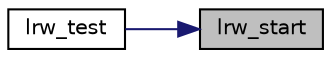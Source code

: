 digraph "lrw_start"
{
 // LATEX_PDF_SIZE
  edge [fontname="Helvetica",fontsize="10",labelfontname="Helvetica",labelfontsize="10"];
  node [fontname="Helvetica",fontsize="10",shape=record];
  rankdir="RL";
  Node12 [label="lrw_start",height=0.2,width=0.4,color="black", fillcolor="grey75", style="filled", fontcolor="black",tooltip="Initialize the LRW context."];
  Node12 -> Node13 [dir="back",color="midnightblue",fontsize="10",style="solid",fontname="Helvetica"];
  Node13 [label="lrw_test",height=0.2,width=0.4,color="black", fillcolor="white", style="filled",URL="$lrw__test_8c.html#af231a49d74f9fa4e43f5fd68439979c3",tooltip="Test LRW against specs."];
}
